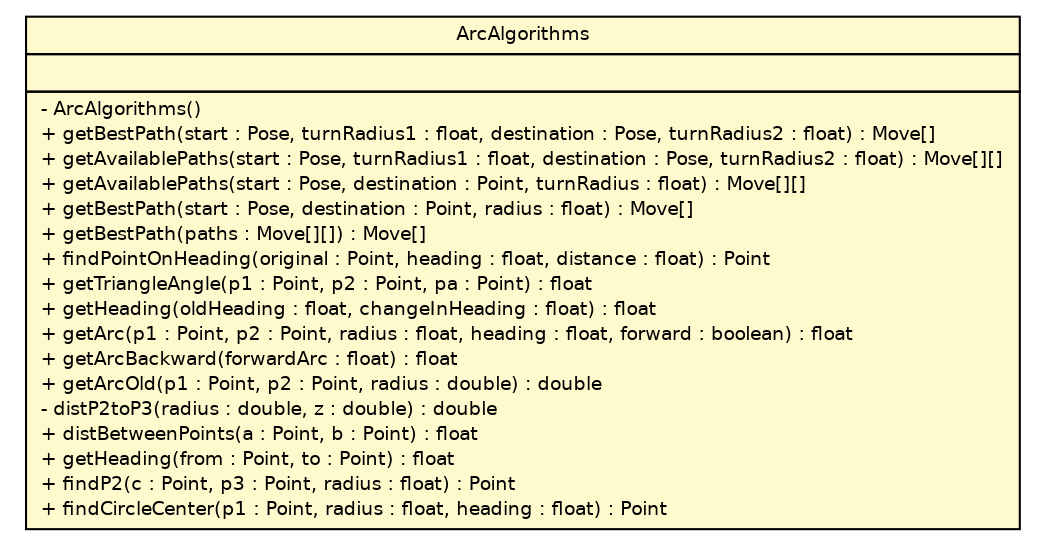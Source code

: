 #!/usr/local/bin/dot
#
# Class diagram 
# Generated by UMLGraph version R5_6-24-gf6e263 (http://www.umlgraph.org/)
#

digraph G {
	edge [fontname="Helvetica",fontsize=10,labelfontname="Helvetica",labelfontsize=10];
	node [fontname="Helvetica",fontsize=10,shape=plaintext];
	nodesep=0.25;
	ranksep=0.5;
	// lejos.robotics.navigation.ArcAlgorithms
	c348 [label=<<table title="lejos.robotics.navigation.ArcAlgorithms" border="0" cellborder="1" cellspacing="0" cellpadding="2" port="p" bgcolor="lemonChiffon" href="./ArcAlgorithms.html">
		<tr><td><table border="0" cellspacing="0" cellpadding="1">
<tr><td align="center" balign="center"> ArcAlgorithms </td></tr>
		</table></td></tr>
		<tr><td><table border="0" cellspacing="0" cellpadding="1">
<tr><td align="left" balign="left">  </td></tr>
		</table></td></tr>
		<tr><td><table border="0" cellspacing="0" cellpadding="1">
<tr><td align="left" balign="left"> - ArcAlgorithms() </td></tr>
<tr><td align="left" balign="left"> + getBestPath(start : Pose, turnRadius1 : float, destination : Pose, turnRadius2 : float) : Move[] </td></tr>
<tr><td align="left" balign="left"> + getAvailablePaths(start : Pose, turnRadius1 : float, destination : Pose, turnRadius2 : float) : Move[][] </td></tr>
<tr><td align="left" balign="left"> + getAvailablePaths(start : Pose, destination : Point, turnRadius : float) : Move[][] </td></tr>
<tr><td align="left" balign="left"> + getBestPath(start : Pose, destination : Point, radius : float) : Move[] </td></tr>
<tr><td align="left" balign="left"> + getBestPath(paths : Move[][]) : Move[] </td></tr>
<tr><td align="left" balign="left"> + findPointOnHeading(original : Point, heading : float, distance : float) : Point </td></tr>
<tr><td align="left" balign="left"> + getTriangleAngle(p1 : Point, p2 : Point, pa : Point) : float </td></tr>
<tr><td align="left" balign="left"> + getHeading(oldHeading : float, changeInHeading : float) : float </td></tr>
<tr><td align="left" balign="left"> + getArc(p1 : Point, p2 : Point, radius : float, heading : float, forward : boolean) : float </td></tr>
<tr><td align="left" balign="left"> + getArcBackward(forwardArc : float) : float </td></tr>
<tr><td align="left" balign="left"> + getArcOld(p1 : Point, p2 : Point, radius : double) : double </td></tr>
<tr><td align="left" balign="left"> - distP2toP3(radius : double, z : double) : double </td></tr>
<tr><td align="left" balign="left"> + distBetweenPoints(a : Point, b : Point) : float </td></tr>
<tr><td align="left" balign="left"> + getHeading(from : Point, to : Point) : float </td></tr>
<tr><td align="left" balign="left"> + findP2(c : Point, p3 : Point, radius : float) : Point </td></tr>
<tr><td align="left" balign="left"> + findCircleCenter(p1 : Point, radius : float, heading : float) : Point </td></tr>
		</table></td></tr>
		</table>>, URL="./ArcAlgorithms.html", fontname="Helvetica", fontcolor="black", fontsize=9.0];
}

